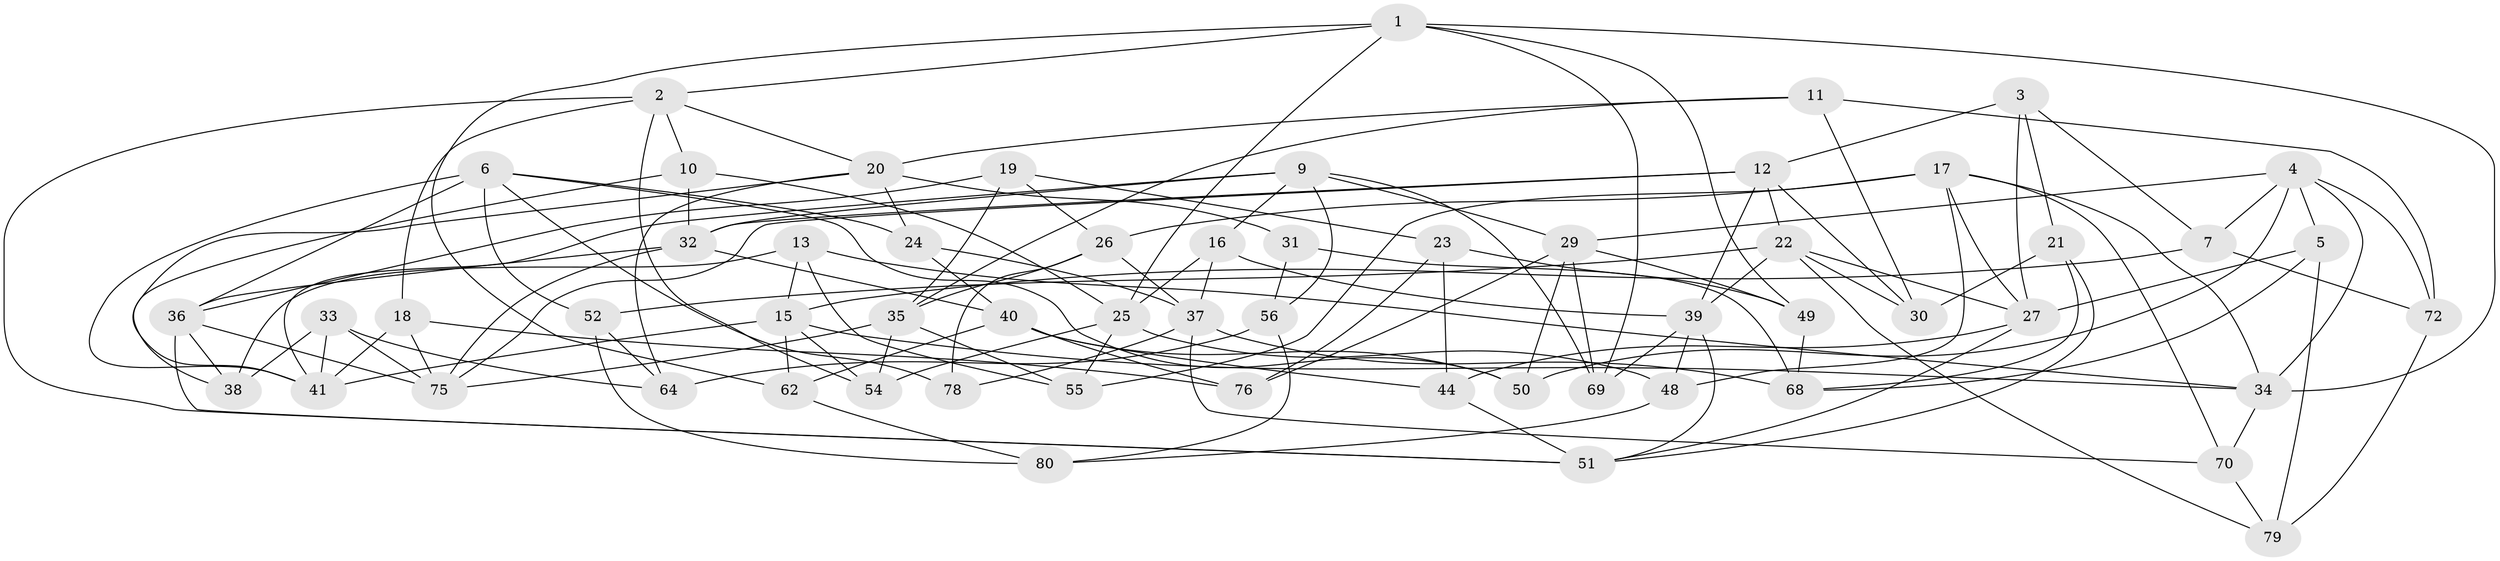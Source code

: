 // original degree distribution, {4: 1.0}
// Generated by graph-tools (version 1.1) at 2025/11/02/27/25 16:11:42]
// undirected, 58 vertices, 139 edges
graph export_dot {
graph [start="1"]
  node [color=gray90,style=filled];
  1 [super="+8"];
  2 [super="+14"];
  3;
  4 [super="+57"];
  5;
  6 [super="+47"];
  7;
  9 [super="+42"];
  10;
  11;
  12 [super="+28"];
  13;
  15 [super="+83"];
  16;
  17 [super="+81"];
  18;
  19;
  20 [super="+74"];
  21;
  22 [super="+43"];
  23;
  24;
  25 [super="+73"];
  26 [super="+46"];
  27 [super="+66"];
  29 [super="+53"];
  30;
  31;
  32 [super="+71"];
  33;
  34 [super="+60"];
  35 [super="+61"];
  36 [super="+67"];
  37 [super="+45"];
  38;
  39 [super="+58"];
  40 [super="+59"];
  41 [super="+65"];
  44;
  48;
  49;
  50;
  51 [super="+63"];
  52;
  54;
  55;
  56;
  62;
  64;
  68 [super="+82"];
  69;
  70;
  72;
  75 [super="+77"];
  76;
  78;
  79;
  80;
  1 -- 49;
  1 -- 34;
  1 -- 2;
  1 -- 62;
  1 -- 69;
  1 -- 25;
  2 -- 51;
  2 -- 10;
  2 -- 18;
  2 -- 54;
  2 -- 20;
  3 -- 21;
  3 -- 7;
  3 -- 12;
  3 -- 27;
  4 -- 72;
  4 -- 7;
  4 -- 34;
  4 -- 50;
  4 -- 5;
  4 -- 29;
  5 -- 79;
  5 -- 27;
  5 -- 68;
  6 -- 50;
  6 -- 52;
  6 -- 24;
  6 -- 36;
  6 -- 78;
  6 -- 41;
  7 -- 72;
  7 -- 15;
  9 -- 56;
  9 -- 41;
  9 -- 16;
  9 -- 32;
  9 -- 69;
  9 -- 29;
  10 -- 32;
  10 -- 41;
  10 -- 25;
  11 -- 72;
  11 -- 30;
  11 -- 35;
  11 -- 20;
  12 -- 39;
  12 -- 22;
  12 -- 30;
  12 -- 75;
  12 -- 32;
  13 -- 38;
  13 -- 55;
  13 -- 34;
  13 -- 15;
  15 -- 54;
  15 -- 34;
  15 -- 62;
  15 -- 41;
  16 -- 25;
  16 -- 37;
  16 -- 39;
  17 -- 55;
  17 -- 34;
  17 -- 48;
  17 -- 27;
  17 -- 70;
  17 -- 26;
  18 -- 76;
  18 -- 75;
  18 -- 41;
  19 -- 26;
  19 -- 35;
  19 -- 23;
  19 -- 36;
  20 -- 38;
  20 -- 24;
  20 -- 64;
  20 -- 31;
  21 -- 30;
  21 -- 68;
  21 -- 51;
  22 -- 30;
  22 -- 79;
  22 -- 27;
  22 -- 52;
  22 -- 39;
  23 -- 49;
  23 -- 76;
  23 -- 44;
  24 -- 37;
  24 -- 40;
  25 -- 55;
  25 -- 48;
  25 -- 54;
  26 -- 78 [weight=2];
  26 -- 35;
  26 -- 37;
  27 -- 44;
  27 -- 51;
  29 -- 69;
  29 -- 76;
  29 -- 49;
  29 -- 50;
  31 -- 68 [weight=2];
  31 -- 56;
  32 -- 75;
  32 -- 40;
  32 -- 36;
  33 -- 64;
  33 -- 41;
  33 -- 38;
  33 -- 75;
  34 -- 70;
  35 -- 54;
  35 -- 55;
  35 -- 75;
  36 -- 38;
  36 -- 75;
  36 -- 51;
  37 -- 68;
  37 -- 78;
  37 -- 70;
  39 -- 51;
  39 -- 48;
  39 -- 69;
  40 -- 76;
  40 -- 62;
  40 -- 50;
  40 -- 44;
  44 -- 51;
  48 -- 80;
  49 -- 68;
  52 -- 64;
  52 -- 80;
  56 -- 64;
  56 -- 80;
  62 -- 80;
  70 -- 79;
  72 -- 79;
}
